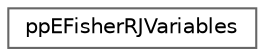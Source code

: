 digraph "Graphical Class Hierarchy"
{
 // LATEX_PDF_SIZE
  bgcolor="transparent";
  edge [fontname=Helvetica,fontsize=10,labelfontname=Helvetica,labelfontsize=10];
  node [fontname=Helvetica,fontsize=10,shape=box,height=0.2,width=0.4];
  rankdir="LR";
  Node0 [id="Node000000",label="ppEFisherRJVariables",height=0.2,width=0.4,color="grey40", fillcolor="white", style="filled",URL="$classppEFisherRJVariables.html",tooltip=" "];
}
